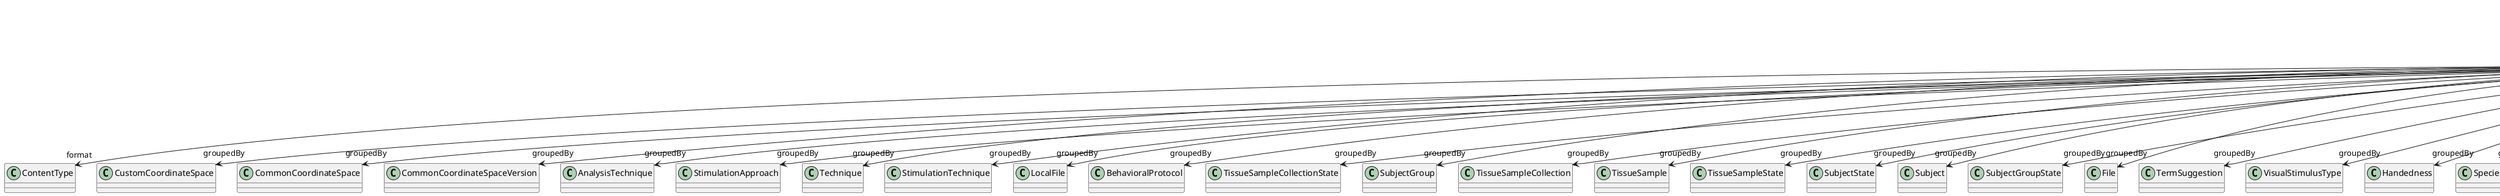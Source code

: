 @startuml
class FileBundle {
+contentDescription
+format
+groupedBy
+groupingType
+hash
+isPartOf
+name
+storageSize

}
FileBundle -d-> "format" ContentType
FileBundle -d-> "groupedBy" CustomCoordinateSpace
FileBundle -d-> "groupedBy" CommonCoordinateSpace
FileBundle -d-> "groupedBy" CommonCoordinateSpaceVersion
FileBundle -d-> "groupedBy" AnalysisTechnique
FileBundle -d-> "groupedBy" StimulationApproach
FileBundle -d-> "groupedBy" Technique
FileBundle -d-> "groupedBy" StimulationTechnique
FileBundle -d-> "groupedBy" LocalFile
FileBundle -d-> "groupedBy" BehavioralProtocol
FileBundle -d-> "groupedBy" TissueSampleCollectionState
FileBundle -d-> "groupedBy" SubjectGroup
FileBundle -d-> "groupedBy" TissueSampleCollection
FileBundle -d-> "groupedBy" TissueSample
FileBundle -d-> "groupedBy" TissueSampleState
FileBundle -d-> "groupedBy" SubjectState
FileBundle -d-> "groupedBy" Subject
FileBundle -d-> "groupedBy" SubjectGroupState
FileBundle -d-> "groupedBy" FileBundle
FileBundle -d-> "groupedBy" File
FileBundle -d-> "groupedBy" TermSuggestion
FileBundle -d-> "groupedBy" VisualStimulusType
FileBundle -d-> "groupedBy" Handedness
FileBundle -d-> "groupedBy" Species
FileBundle -d-> "groupedBy" BiologicalSex
FileBundle -d-> "groupedBy" OpticalStimulusType
FileBundle -d-> "groupedBy" UBERONParcellation
FileBundle -d-> "groupedBy" OlfactoryStimulusType
FileBundle -d-> "groupedBy" ElectricalStimulusType
FileBundle -d-> "groupedBy" CellType
FileBundle -d-> "groupedBy" Disease
FileBundle -d-> "groupedBy" AuditoryStimulusType
FileBundle -d-> "groupedBy" SubcellularEntity
FileBundle -d-> "groupedBy" GeneticStrainType
FileBundle -d-> "groupedBy" OrganismSubstance
FileBundle -d-> "groupedBy" TactileStimulusType
FileBundle -d-> "groupedBy" OrganismSystem
FileBundle -d-> "groupedBy" GustatoryStimulusType
FileBundle -d-> "groupedBy" Organ
FileBundle -d-> "groupedBy" DiseaseModel
FileBundle -d-> "groupedBy" BreedingType
FileBundle -d-> "groupedBy" BiologicalOrder
FileBundle -d-> "groupedBy" MolecularEntity
FileBundle -d-> "groupedBy" CellCultureType
FileBundle -d-> "groupedBy" CustomAnatomicalEntity
FileBundle -d-> "groupedBy" ParcellationEntity
FileBundle -d-> "groupedBy" ParcellationEntityVersion
FileBundle -d-> "groupingType" FileBundleGrouping
FileBundle -d-> "hash" Hash
FileBundle -d-> "isPartOf" FileBundle
FileBundle -d-> "isPartOf" FileRepository
FileBundle -d-> "storageSize" QuantitativeValue

@enduml